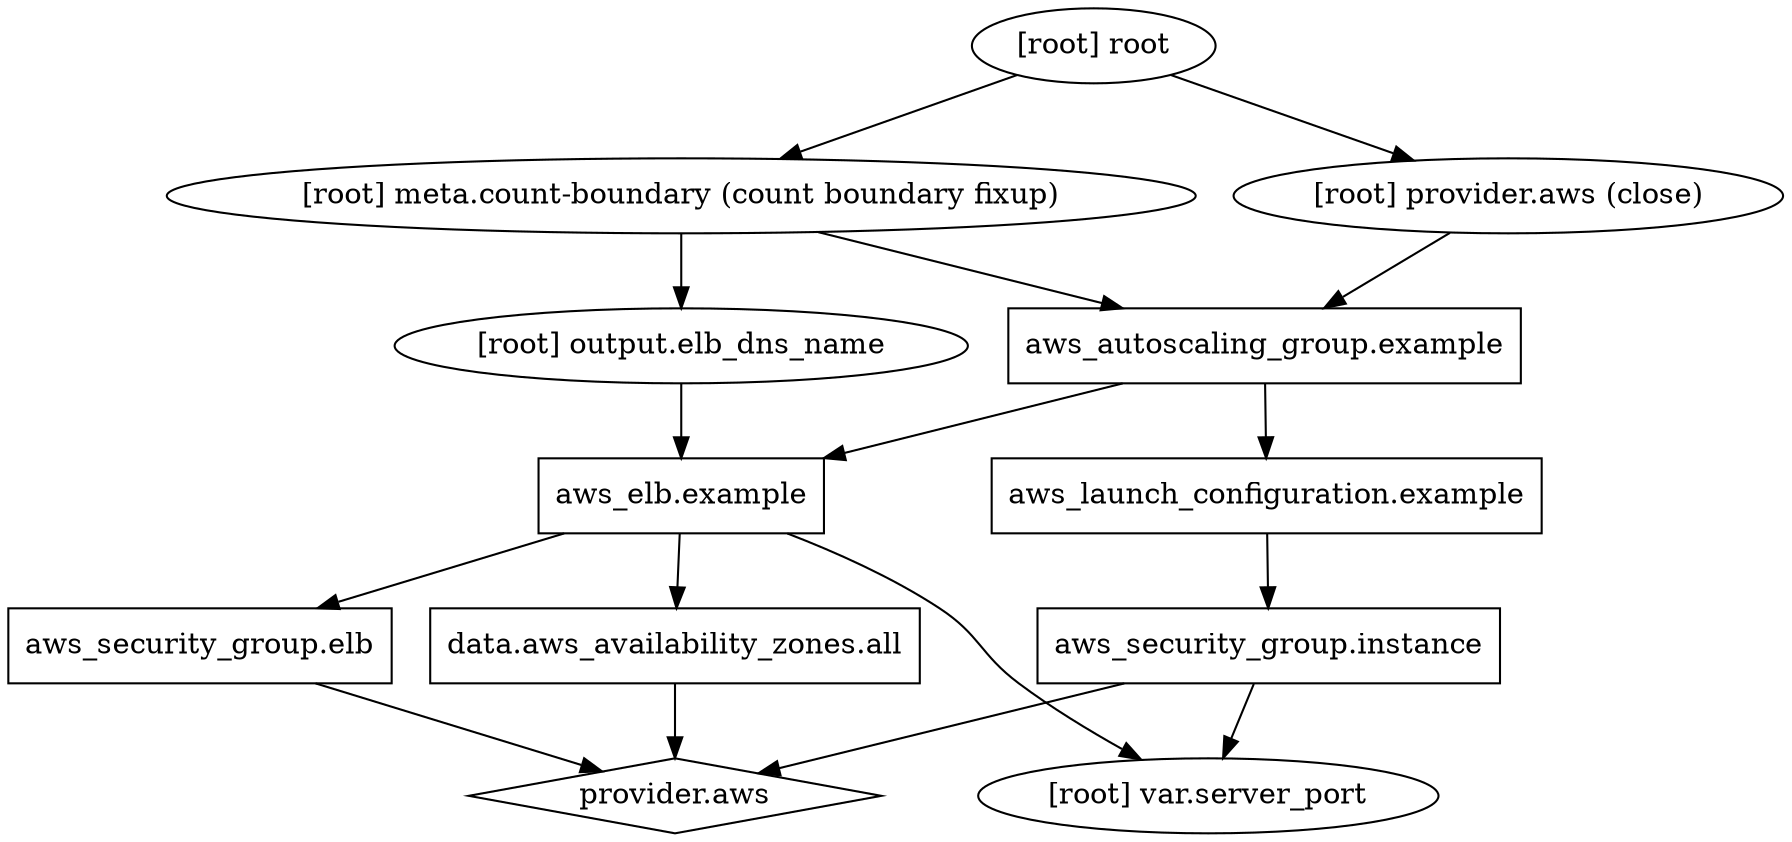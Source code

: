 digraph {
	compound = "true"
	newrank = "true"
	subgraph "root" {
		"[root] aws_autoscaling_group.example" [label = "aws_autoscaling_group.example", shape = "box"]
		"[root] aws_elb.example" [label = "aws_elb.example", shape = "box"]
		"[root] aws_launch_configuration.example" [label = "aws_launch_configuration.example", shape = "box"]
		"[root] aws_security_group.elb" [label = "aws_security_group.elb", shape = "box"]
		"[root] aws_security_group.instance" [label = "aws_security_group.instance", shape = "box"]
		"[root] data.aws_availability_zones.all" [label = "data.aws_availability_zones.all", shape = "box"]
		"[root] provider.aws" [label = "provider.aws", shape = "diamond"]
		"[root] aws_autoscaling_group.example" -> "[root] aws_elb.example"
		"[root] aws_autoscaling_group.example" -> "[root] aws_launch_configuration.example"
		"[root] aws_elb.example" -> "[root] aws_security_group.elb"
		"[root] aws_elb.example" -> "[root] data.aws_availability_zones.all"
		"[root] aws_elb.example" -> "[root] var.server_port"
		"[root] aws_launch_configuration.example" -> "[root] aws_security_group.instance"
		"[root] aws_security_group.elb" -> "[root] provider.aws"
		"[root] aws_security_group.instance" -> "[root] provider.aws"
		"[root] aws_security_group.instance" -> "[root] var.server_port"
		"[root] data.aws_availability_zones.all" -> "[root] provider.aws"
		"[root] meta.count-boundary (count boundary fixup)" -> "[root] aws_autoscaling_group.example"
		"[root] meta.count-boundary (count boundary fixup)" -> "[root] output.elb_dns_name"
		"[root] output.elb_dns_name" -> "[root] aws_elb.example"
		"[root] provider.aws (close)" -> "[root] aws_autoscaling_group.example"
		"[root] root" -> "[root] meta.count-boundary (count boundary fixup)"
		"[root] root" -> "[root] provider.aws (close)"
	}
}

